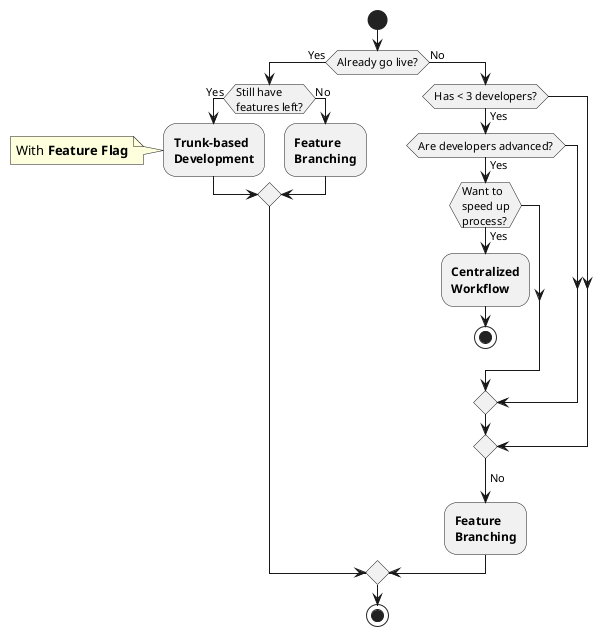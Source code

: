 @startuml Flow Selection
start

if (Already go live?) then (Yes)
    if (Still have\nfeatures left?) then (Yes)
        :**Trunk-based**\n**Development**;
        note left: With **Feature Flag**
    else (No)
        :**Feature**\n**Branching**;
    endif
else (No)
    if (Has < 3 developers?) then (Yes)
        if (Are developers advanced?) then (Yes)
            if (Want to\nspeed up\nprocess?) then (Yes)
                :**Centralized**\n**Workflow**;
                stop
            endif
        endif
    endif
    ->No;
    :**Feature**\n**Branching**;
endif

stop
@enduml